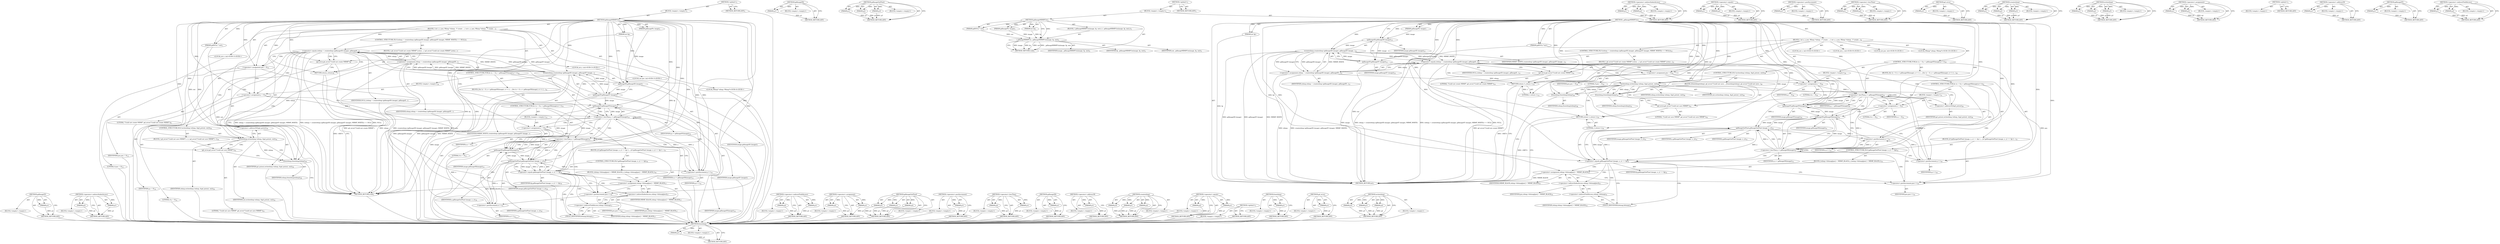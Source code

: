 digraph "&lt;operator&gt;.indirectFieldAccess" {
vulnerable_134 [label=<(METHOD,gdImageSY)>];
vulnerable_135 [label=<(PARAM,p1)>];
vulnerable_136 [label=<(BLOCK,&lt;empty&gt;,&lt;empty&gt;)>];
vulnerable_137 [label=<(METHOD_RETURN,ANY)>];
vulnerable_157 [label=<(METHOD,&lt;operator&gt;.indirectIndexAccess)>];
vulnerable_158 [label=<(PARAM,p1)>];
vulnerable_159 [label=<(PARAM,p2)>];
vulnerable_160 [label=<(BLOCK,&lt;empty&gt;,&lt;empty&gt;)>];
vulnerable_161 [label=<(METHOD_RETURN,ANY)>];
vulnerable_6 [label=<(METHOD,&lt;global&gt;)<SUB>1</SUB>>];
vulnerable_7 [label=<(BLOCK,&lt;empty&gt;,&lt;empty&gt;)<SUB>1</SUB>>];
vulnerable_8 [label=<(METHOD,gdImageWBMPCtx)<SUB>1</SUB>>];
vulnerable_9 [label=<(PARAM,gdImagePtr image)<SUB>1</SUB>>];
vulnerable_10 [label=<(PARAM,int fg)<SUB>1</SUB>>];
vulnerable_11 [label=<(PARAM,gdIOCtx * out)<SUB>1</SUB>>];
vulnerable_12 [label=<(BLOCK,{
 	int x, y, pos;
 	Wbmp *wbmp;
 
 	/* create ...,{
 	int x, y, pos;
 	Wbmp *wbmp;
 
 	/* create ...)<SUB>2</SUB>>];
vulnerable_13 [label="<(LOCAL,int x: int)<SUB>3</SUB>>"];
vulnerable_14 [label="<(LOCAL,int y: int)<SUB>3</SUB>>"];
vulnerable_15 [label="<(LOCAL,int pos: int)<SUB>3</SUB>>"];
vulnerable_16 [label="<(LOCAL,Wbmp* wbmp: Wbmp*)<SUB>4</SUB>>"];
vulnerable_17 [label=<(CONTROL_STRUCTURE,IF,if ((wbmp = createwbmp (gdImageSX (image), gdImageSY (image), WBMP_WHITE)) == NULL))<SUB>7</SUB>>];
vulnerable_18 [label=<(&lt;operator&gt;.equals,(wbmp = createwbmp (gdImageSX (image), gdImageS...)<SUB>7</SUB>>];
vulnerable_19 [label=<(&lt;operator&gt;.assignment,wbmp = createwbmp (gdImageSX (image), gdImageSY...)<SUB>7</SUB>>];
vulnerable_20 [label=<(IDENTIFIER,wbmp,wbmp = createwbmp (gdImageSX (image), gdImageSY...)<SUB>7</SUB>>];
vulnerable_21 [label=<(createwbmp,createwbmp (gdImageSX (image), gdImageSY (image...)<SUB>7</SUB>>];
vulnerable_22 [label=<(gdImageSX,gdImageSX (image))<SUB>7</SUB>>];
vulnerable_23 [label=<(IDENTIFIER,image,gdImageSX (image))<SUB>7</SUB>>];
vulnerable_24 [label=<(gdImageSY,gdImageSY (image))<SUB>7</SUB>>];
vulnerable_25 [label=<(IDENTIFIER,image,gdImageSY (image))<SUB>7</SUB>>];
vulnerable_26 [label=<(IDENTIFIER,WBMP_WHITE,createwbmp (gdImageSX (image), gdImageSY (image...)<SUB>7</SUB>>];
vulnerable_27 [label=<(IDENTIFIER,NULL,(wbmp = createwbmp (gdImageSX (image), gdImageS...)<SUB>7</SUB>>];
vulnerable_28 [label=<(BLOCK,{
 		gd_error(&quot;Could not create WBMP&quot;);
		retur...,{
 		gd_error(&quot;Could not create WBMP&quot;);
		retur...)<SUB>7</SUB>>];
vulnerable_29 [label=<(gd_error,gd_error(&quot;Could not create WBMP&quot;))<SUB>8</SUB>>];
vulnerable_30 [label=<(LITERAL,&quot;Could not create WBMP&quot;,gd_error(&quot;Could not create WBMP&quot;))<SUB>8</SUB>>];
vulnerable_31 [label=<(RETURN,return;,return;)<SUB>9</SUB>>];
vulnerable_32 [label=<(&lt;operator&gt;.assignment,pos = 0)<SUB>13</SUB>>];
vulnerable_33 [label=<(IDENTIFIER,pos,pos = 0)<SUB>13</SUB>>];
vulnerable_34 [label=<(LITERAL,0,pos = 0)<SUB>13</SUB>>];
vulnerable_35 [label=<(CONTROL_STRUCTURE,FOR,for (y = 0;y &lt; gdImageSY(image);y++))<SUB>14</SUB>>];
vulnerable_36 [label=<(BLOCK,&lt;empty&gt;,&lt;empty&gt;)<SUB>14</SUB>>];
vulnerable_37 [label=<(&lt;operator&gt;.assignment,y = 0)<SUB>14</SUB>>];
vulnerable_38 [label=<(IDENTIFIER,y,y = 0)<SUB>14</SUB>>];
vulnerable_39 [label=<(LITERAL,0,y = 0)<SUB>14</SUB>>];
vulnerable_40 [label=<(&lt;operator&gt;.lessThan,y &lt; gdImageSY(image))<SUB>14</SUB>>];
vulnerable_41 [label=<(IDENTIFIER,y,y &lt; gdImageSY(image))<SUB>14</SUB>>];
vulnerable_42 [label=<(gdImageSY,gdImageSY(image))<SUB>14</SUB>>];
vulnerable_43 [label=<(IDENTIFIER,image,gdImageSY(image))<SUB>14</SUB>>];
vulnerable_44 [label=<(&lt;operator&gt;.postIncrement,y++)<SUB>14</SUB>>];
vulnerable_45 [label=<(IDENTIFIER,y,y++)<SUB>14</SUB>>];
vulnerable_46 [label=<(BLOCK,{
		for (x = 0; x &lt; gdImageSX(image); x++) {
		...,{
		for (x = 0; x &lt; gdImageSX(image); x++) {
		...)<SUB>14</SUB>>];
vulnerable_47 [label=<(CONTROL_STRUCTURE,FOR,for (x = 0;x &lt; gdImageSX(image);x++))<SUB>15</SUB>>];
vulnerable_48 [label=<(BLOCK,&lt;empty&gt;,&lt;empty&gt;)<SUB>15</SUB>>];
vulnerable_49 [label=<(&lt;operator&gt;.assignment,x = 0)<SUB>15</SUB>>];
vulnerable_50 [label=<(IDENTIFIER,x,x = 0)<SUB>15</SUB>>];
vulnerable_51 [label=<(LITERAL,0,x = 0)<SUB>15</SUB>>];
vulnerable_52 [label=<(&lt;operator&gt;.lessThan,x &lt; gdImageSX(image))<SUB>15</SUB>>];
vulnerable_53 [label=<(IDENTIFIER,x,x &lt; gdImageSX(image))<SUB>15</SUB>>];
vulnerable_54 [label=<(gdImageSX,gdImageSX(image))<SUB>15</SUB>>];
vulnerable_55 [label=<(IDENTIFIER,image,gdImageSX(image))<SUB>15</SUB>>];
vulnerable_56 [label=<(&lt;operator&gt;.postIncrement,x++)<SUB>15</SUB>>];
vulnerable_57 [label=<(IDENTIFIER,x,x++)<SUB>15</SUB>>];
vulnerable_58 [label=<(BLOCK,{
			if (gdImageGetPixel (image, x, y) == fg) {...,{
			if (gdImageGetPixel (image, x, y) == fg) {...)<SUB>15</SUB>>];
vulnerable_59 [label=<(CONTROL_STRUCTURE,IF,if (gdImageGetPixel (image, x, y) == fg))<SUB>16</SUB>>];
vulnerable_60 [label=<(&lt;operator&gt;.equals,gdImageGetPixel (image, x, y) == fg)<SUB>16</SUB>>];
vulnerable_61 [label=<(gdImageGetPixel,gdImageGetPixel (image, x, y))<SUB>16</SUB>>];
vulnerable_62 [label=<(IDENTIFIER,image,gdImageGetPixel (image, x, y))<SUB>16</SUB>>];
vulnerable_63 [label=<(IDENTIFIER,x,gdImageGetPixel (image, x, y))<SUB>16</SUB>>];
vulnerable_64 [label=<(IDENTIFIER,y,gdImageGetPixel (image, x, y))<SUB>16</SUB>>];
vulnerable_65 [label=<(IDENTIFIER,fg,gdImageGetPixel (image, x, y) == fg)<SUB>16</SUB>>];
vulnerable_66 [label=<(BLOCK,{
				wbmp-&gt;bitmap[pos] = WBMP_BLACK;
			},{
				wbmp-&gt;bitmap[pos] = WBMP_BLACK;
			})<SUB>16</SUB>>];
vulnerable_67 [label=<(&lt;operator&gt;.assignment,wbmp-&gt;bitmap[pos] = WBMP_BLACK)<SUB>17</SUB>>];
vulnerable_68 [label=<(&lt;operator&gt;.indirectIndexAccess,wbmp-&gt;bitmap[pos])<SUB>17</SUB>>];
vulnerable_69 [label=<(&lt;operator&gt;.indirectFieldAccess,wbmp-&gt;bitmap)<SUB>17</SUB>>];
vulnerable_70 [label=<(IDENTIFIER,wbmp,wbmp-&gt;bitmap[pos] = WBMP_BLACK)<SUB>17</SUB>>];
vulnerable_71 [label=<(FIELD_IDENTIFIER,bitmap,bitmap)<SUB>17</SUB>>];
vulnerable_72 [label=<(IDENTIFIER,pos,wbmp-&gt;bitmap[pos] = WBMP_BLACK)<SUB>17</SUB>>];
vulnerable_73 [label=<(IDENTIFIER,WBMP_BLACK,wbmp-&gt;bitmap[pos] = WBMP_BLACK)<SUB>17</SUB>>];
vulnerable_74 [label=<(&lt;operator&gt;.postIncrement,pos++)<SUB>19</SUB>>];
vulnerable_75 [label=<(IDENTIFIER,pos,pos++)<SUB>19</SUB>>];
vulnerable_76 [label=<(CONTROL_STRUCTURE,IF,if (writewbmp (wbmp, &amp;gd_putout, out)))<SUB>24</SUB>>];
vulnerable_77 [label=<(writewbmp,writewbmp (wbmp, &amp;gd_putout, out))<SUB>24</SUB>>];
vulnerable_78 [label=<(IDENTIFIER,wbmp,writewbmp (wbmp, &amp;gd_putout, out))<SUB>24</SUB>>];
vulnerable_79 [label=<(&lt;operator&gt;.addressOf,&amp;gd_putout)<SUB>24</SUB>>];
vulnerable_80 [label=<(IDENTIFIER,gd_putout,writewbmp (wbmp, &amp;gd_putout, out))<SUB>24</SUB>>];
vulnerable_81 [label=<(IDENTIFIER,out,writewbmp (wbmp, &amp;gd_putout, out))<SUB>24</SUB>>];
vulnerable_82 [label=<(BLOCK,{
 		gd_error(&quot;Could not save WBMP&quot;);
 	},{
 		gd_error(&quot;Could not save WBMP&quot;);
 	})<SUB>24</SUB>>];
vulnerable_83 [label=<(gd_error,gd_error(&quot;Could not save WBMP&quot;))<SUB>25</SUB>>];
vulnerable_84 [label=<(LITERAL,&quot;Could not save WBMP&quot;,gd_error(&quot;Could not save WBMP&quot;))<SUB>25</SUB>>];
vulnerable_85 [label=<(freewbmp,freewbmp(wbmp))<SUB>28</SUB>>];
vulnerable_86 [label=<(IDENTIFIER,wbmp,freewbmp(wbmp))<SUB>28</SUB>>];
vulnerable_87 [label=<(METHOD_RETURN,void)<SUB>1</SUB>>];
vulnerable_89 [label=<(METHOD_RETURN,ANY)<SUB>1</SUB>>];
vulnerable_162 [label=<(METHOD,&lt;operator&gt;.indirectFieldAccess)>];
vulnerable_163 [label=<(PARAM,p1)>];
vulnerable_164 [label=<(PARAM,p2)>];
vulnerable_165 [label=<(BLOCK,&lt;empty&gt;,&lt;empty&gt;)>];
vulnerable_166 [label=<(METHOD_RETURN,ANY)>];
vulnerable_119 [label=<(METHOD,&lt;operator&gt;.assignment)>];
vulnerable_120 [label=<(PARAM,p1)>];
vulnerable_121 [label=<(PARAM,p2)>];
vulnerable_122 [label=<(BLOCK,&lt;empty&gt;,&lt;empty&gt;)>];
vulnerable_123 [label=<(METHOD_RETURN,ANY)>];
vulnerable_151 [label=<(METHOD,gdImageGetPixel)>];
vulnerable_152 [label=<(PARAM,p1)>];
vulnerable_153 [label=<(PARAM,p2)>];
vulnerable_154 [label=<(PARAM,p3)>];
vulnerable_155 [label=<(BLOCK,&lt;empty&gt;,&lt;empty&gt;)>];
vulnerable_156 [label=<(METHOD_RETURN,ANY)>];
vulnerable_147 [label=<(METHOD,&lt;operator&gt;.postIncrement)>];
vulnerable_148 [label=<(PARAM,p1)>];
vulnerable_149 [label=<(BLOCK,&lt;empty&gt;,&lt;empty&gt;)>];
vulnerable_150 [label=<(METHOD_RETURN,ANY)>];
vulnerable_142 [label=<(METHOD,&lt;operator&gt;.lessThan)>];
vulnerable_143 [label=<(PARAM,p1)>];
vulnerable_144 [label=<(PARAM,p2)>];
vulnerable_145 [label=<(BLOCK,&lt;empty&gt;,&lt;empty&gt;)>];
vulnerable_146 [label=<(METHOD_RETURN,ANY)>];
vulnerable_130 [label=<(METHOD,gdImageSX)>];
vulnerable_131 [label=<(PARAM,p1)>];
vulnerable_132 [label=<(BLOCK,&lt;empty&gt;,&lt;empty&gt;)>];
vulnerable_133 [label=<(METHOD_RETURN,ANY)>];
vulnerable_173 [label=<(METHOD,&lt;operator&gt;.addressOf)>];
vulnerable_174 [label=<(PARAM,p1)>];
vulnerable_175 [label=<(BLOCK,&lt;empty&gt;,&lt;empty&gt;)>];
vulnerable_176 [label=<(METHOD_RETURN,ANY)>];
vulnerable_124 [label=<(METHOD,createwbmp)>];
vulnerable_125 [label=<(PARAM,p1)>];
vulnerable_126 [label=<(PARAM,p2)>];
vulnerable_127 [label=<(PARAM,p3)>];
vulnerable_128 [label=<(BLOCK,&lt;empty&gt;,&lt;empty&gt;)>];
vulnerable_129 [label=<(METHOD_RETURN,ANY)>];
vulnerable_114 [label=<(METHOD,&lt;operator&gt;.equals)>];
vulnerable_115 [label=<(PARAM,p1)>];
vulnerable_116 [label=<(PARAM,p2)>];
vulnerable_117 [label=<(BLOCK,&lt;empty&gt;,&lt;empty&gt;)>];
vulnerable_118 [label=<(METHOD_RETURN,ANY)>];
vulnerable_108 [label=<(METHOD,&lt;global&gt;)<SUB>1</SUB>>];
vulnerable_109 [label=<(BLOCK,&lt;empty&gt;,&lt;empty&gt;)>];
vulnerable_110 [label=<(METHOD_RETURN,ANY)>];
vulnerable_177 [label=<(METHOD,freewbmp)>];
vulnerable_178 [label=<(PARAM,p1)>];
vulnerable_179 [label=<(BLOCK,&lt;empty&gt;,&lt;empty&gt;)>];
vulnerable_180 [label=<(METHOD_RETURN,ANY)>];
vulnerable_138 [label=<(METHOD,gd_error)>];
vulnerable_139 [label=<(PARAM,p1)>];
vulnerable_140 [label=<(BLOCK,&lt;empty&gt;,&lt;empty&gt;)>];
vulnerable_141 [label=<(METHOD_RETURN,ANY)>];
vulnerable_167 [label=<(METHOD,writewbmp)>];
vulnerable_168 [label=<(PARAM,p1)>];
vulnerable_169 [label=<(PARAM,p2)>];
vulnerable_170 [label=<(PARAM,p3)>];
vulnerable_171 [label=<(BLOCK,&lt;empty&gt;,&lt;empty&gt;)>];
vulnerable_172 [label=<(METHOD_RETURN,ANY)>];
fixed_193 [label=<(METHOD,freewbmp)>];
fixed_194 [label=<(PARAM,p1)>];
fixed_195 [label=<(BLOCK,&lt;empty&gt;,&lt;empty&gt;)>];
fixed_196 [label=<(METHOD_RETURN,ANY)>];
fixed_146 [label=<(METHOD,gdImageSX)>];
fixed_147 [label=<(PARAM,p1)>];
fixed_148 [label=<(BLOCK,&lt;empty&gt;,&lt;empty&gt;)>];
fixed_149 [label=<(METHOD_RETURN,ANY)>];
fixed_167 [label=<(METHOD,gdImageGetPixel)>];
fixed_168 [label=<(PARAM,p1)>];
fixed_169 [label=<(PARAM,p2)>];
fixed_170 [label=<(PARAM,p3)>];
fixed_171 [label=<(BLOCK,&lt;empty&gt;,&lt;empty&gt;)>];
fixed_172 [label=<(METHOD_RETURN,ANY)>];
fixed_6 [label=<(METHOD,&lt;global&gt;)<SUB>1</SUB>>];
fixed_7 [label=<(BLOCK,&lt;empty&gt;,&lt;empty&gt;)<SUB>1</SUB>>];
fixed_8 [label=<(METHOD,gdImageWBMPCtx)<SUB>1</SUB>>];
fixed_9 [label=<(PARAM,gdImagePtr image)<SUB>1</SUB>>];
fixed_10 [label=<(PARAM,int fg)<SUB>1</SUB>>];
fixed_11 [label=<(PARAM,gdIOCtx * out)<SUB>1</SUB>>];
fixed_12 [label=<(BLOCK,{
	_gdImageWBMPCtx(image, fg, out);
},{
	_gdImageWBMPCtx(image, fg, out);
})<SUB>2</SUB>>];
fixed_13 [label=<(_gdImageWBMPCtx,_gdImageWBMPCtx(image, fg, out))<SUB>3</SUB>>];
fixed_14 [label=<(IDENTIFIER,image,_gdImageWBMPCtx(image, fg, out))<SUB>3</SUB>>];
fixed_15 [label=<(IDENTIFIER,fg,_gdImageWBMPCtx(image, fg, out))<SUB>3</SUB>>];
fixed_16 [label=<(IDENTIFIER,out,_gdImageWBMPCtx(image, fg, out))<SUB>3</SUB>>];
fixed_17 [label=<(METHOD_RETURN,void)<SUB>1</SUB>>];
fixed_19 [label=<(METHOD,_gdImageWBMPCtx)<SUB>7</SUB>>];
fixed_20 [label=<(PARAM,gdImagePtr image)<SUB>7</SUB>>];
fixed_21 [label=<(PARAM,int fg)<SUB>7</SUB>>];
fixed_22 [label=<(PARAM,gdIOCtx *out)<SUB>7</SUB>>];
fixed_23 [label=<(BLOCK,{
 	int x, y, pos;
 	Wbmp *wbmp;
 
 	/* create ...,{
 	int x, y, pos;
 	Wbmp *wbmp;
 
 	/* create ...)<SUB>8</SUB>>];
fixed_24 [label="<(LOCAL,int x: int)<SUB>9</SUB>>"];
fixed_25 [label="<(LOCAL,int y: int)<SUB>9</SUB>>"];
fixed_26 [label="<(LOCAL,int pos: int)<SUB>9</SUB>>"];
fixed_27 [label="<(LOCAL,Wbmp* wbmp: Wbmp*)<SUB>10</SUB>>"];
fixed_28 [label=<(CONTROL_STRUCTURE,IF,if ((wbmp = createwbmp (gdImageSX (image), gdImageSY (image), WBMP_WHITE)) == NULL))<SUB>13</SUB>>];
fixed_29 [label=<(&lt;operator&gt;.equals,(wbmp = createwbmp (gdImageSX (image), gdImageS...)<SUB>13</SUB>>];
fixed_30 [label=<(&lt;operator&gt;.assignment,wbmp = createwbmp (gdImageSX (image), gdImageSY...)<SUB>13</SUB>>];
fixed_31 [label=<(IDENTIFIER,wbmp,wbmp = createwbmp (gdImageSX (image), gdImageSY...)<SUB>13</SUB>>];
fixed_32 [label=<(createwbmp,createwbmp (gdImageSX (image), gdImageSY (image...)<SUB>13</SUB>>];
fixed_33 [label=<(gdImageSX,gdImageSX (image))<SUB>13</SUB>>];
fixed_34 [label=<(IDENTIFIER,image,gdImageSX (image))<SUB>13</SUB>>];
fixed_35 [label=<(gdImageSY,gdImageSY (image))<SUB>13</SUB>>];
fixed_36 [label=<(IDENTIFIER,image,gdImageSY (image))<SUB>13</SUB>>];
fixed_37 [label=<(IDENTIFIER,WBMP_WHITE,createwbmp (gdImageSX (image), gdImageSY (image...)<SUB>13</SUB>>];
fixed_38 [label=<(IDENTIFIER,NULL,(wbmp = createwbmp (gdImageSX (image), gdImageS...)<SUB>13</SUB>>];
fixed_39 [label=<(BLOCK,{
 		gd_error(&quot;Could not create WBMP&quot;);
		retur...,{
 		gd_error(&quot;Could not create WBMP&quot;);
		retur...)<SUB>13</SUB>>];
fixed_40 [label=<(gd_error,gd_error(&quot;Could not create WBMP&quot;))<SUB>14</SUB>>];
fixed_41 [label=<(LITERAL,&quot;Could not create WBMP&quot;,gd_error(&quot;Could not create WBMP&quot;))<SUB>14</SUB>>];
fixed_42 [label=<(RETURN,return 1;,return 1;)<SUB>15</SUB>>];
fixed_43 [label=<(LITERAL,1,return 1;)<SUB>15</SUB>>];
fixed_44 [label=<(&lt;operator&gt;.assignment,pos = 0)<SUB>19</SUB>>];
fixed_45 [label=<(IDENTIFIER,pos,pos = 0)<SUB>19</SUB>>];
fixed_46 [label=<(LITERAL,0,pos = 0)<SUB>19</SUB>>];
fixed_47 [label=<(CONTROL_STRUCTURE,FOR,for (y = 0;y &lt; gdImageSY(image);y++))<SUB>20</SUB>>];
fixed_48 [label=<(BLOCK,&lt;empty&gt;,&lt;empty&gt;)<SUB>20</SUB>>];
fixed_49 [label=<(&lt;operator&gt;.assignment,y = 0)<SUB>20</SUB>>];
fixed_50 [label=<(IDENTIFIER,y,y = 0)<SUB>20</SUB>>];
fixed_51 [label=<(LITERAL,0,y = 0)<SUB>20</SUB>>];
fixed_52 [label=<(&lt;operator&gt;.lessThan,y &lt; gdImageSY(image))<SUB>20</SUB>>];
fixed_53 [label=<(IDENTIFIER,y,y &lt; gdImageSY(image))<SUB>20</SUB>>];
fixed_54 [label=<(gdImageSY,gdImageSY(image))<SUB>20</SUB>>];
fixed_55 [label=<(IDENTIFIER,image,gdImageSY(image))<SUB>20</SUB>>];
fixed_56 [label=<(&lt;operator&gt;.postIncrement,y++)<SUB>20</SUB>>];
fixed_57 [label=<(IDENTIFIER,y,y++)<SUB>20</SUB>>];
fixed_58 [label=<(BLOCK,{
		for (x = 0; x &lt; gdImageSX(image); x++) {
		...,{
		for (x = 0; x &lt; gdImageSX(image); x++) {
		...)<SUB>20</SUB>>];
fixed_59 [label=<(CONTROL_STRUCTURE,FOR,for (x = 0;x &lt; gdImageSX(image);x++))<SUB>21</SUB>>];
fixed_60 [label=<(BLOCK,&lt;empty&gt;,&lt;empty&gt;)<SUB>21</SUB>>];
fixed_61 [label=<(&lt;operator&gt;.assignment,x = 0)<SUB>21</SUB>>];
fixed_62 [label=<(IDENTIFIER,x,x = 0)<SUB>21</SUB>>];
fixed_63 [label=<(LITERAL,0,x = 0)<SUB>21</SUB>>];
fixed_64 [label=<(&lt;operator&gt;.lessThan,x &lt; gdImageSX(image))<SUB>21</SUB>>];
fixed_65 [label=<(IDENTIFIER,x,x &lt; gdImageSX(image))<SUB>21</SUB>>];
fixed_66 [label=<(gdImageSX,gdImageSX(image))<SUB>21</SUB>>];
fixed_67 [label=<(IDENTIFIER,image,gdImageSX(image))<SUB>21</SUB>>];
fixed_68 [label=<(&lt;operator&gt;.postIncrement,x++)<SUB>21</SUB>>];
fixed_69 [label=<(IDENTIFIER,x,x++)<SUB>21</SUB>>];
fixed_70 [label=<(BLOCK,{
			if (gdImageGetPixel (image, x, y) == fg) {...,{
			if (gdImageGetPixel (image, x, y) == fg) {...)<SUB>21</SUB>>];
fixed_71 [label=<(CONTROL_STRUCTURE,IF,if (gdImageGetPixel (image, x, y) == fg))<SUB>22</SUB>>];
fixed_72 [label=<(&lt;operator&gt;.equals,gdImageGetPixel (image, x, y) == fg)<SUB>22</SUB>>];
fixed_73 [label=<(gdImageGetPixel,gdImageGetPixel (image, x, y))<SUB>22</SUB>>];
fixed_74 [label=<(IDENTIFIER,image,gdImageGetPixel (image, x, y))<SUB>22</SUB>>];
fixed_75 [label=<(IDENTIFIER,x,gdImageGetPixel (image, x, y))<SUB>22</SUB>>];
fixed_76 [label=<(IDENTIFIER,y,gdImageGetPixel (image, x, y))<SUB>22</SUB>>];
fixed_77 [label=<(IDENTIFIER,fg,gdImageGetPixel (image, x, y) == fg)<SUB>22</SUB>>];
fixed_78 [label=<(BLOCK,{
				wbmp-&gt;bitmap[pos] = WBMP_BLACK;
			},{
				wbmp-&gt;bitmap[pos] = WBMP_BLACK;
			})<SUB>22</SUB>>];
fixed_79 [label=<(&lt;operator&gt;.assignment,wbmp-&gt;bitmap[pos] = WBMP_BLACK)<SUB>23</SUB>>];
fixed_80 [label=<(&lt;operator&gt;.indirectIndexAccess,wbmp-&gt;bitmap[pos])<SUB>23</SUB>>];
fixed_81 [label=<(&lt;operator&gt;.indirectFieldAccess,wbmp-&gt;bitmap)<SUB>23</SUB>>];
fixed_82 [label=<(IDENTIFIER,wbmp,wbmp-&gt;bitmap[pos] = WBMP_BLACK)<SUB>23</SUB>>];
fixed_83 [label=<(FIELD_IDENTIFIER,bitmap,bitmap)<SUB>23</SUB>>];
fixed_84 [label=<(IDENTIFIER,pos,wbmp-&gt;bitmap[pos] = WBMP_BLACK)<SUB>23</SUB>>];
fixed_85 [label=<(IDENTIFIER,WBMP_BLACK,wbmp-&gt;bitmap[pos] = WBMP_BLACK)<SUB>23</SUB>>];
fixed_86 [label=<(&lt;operator&gt;.postIncrement,pos++)<SUB>25</SUB>>];
fixed_87 [label=<(IDENTIFIER,pos,pos++)<SUB>25</SUB>>];
fixed_88 [label=<(CONTROL_STRUCTURE,IF,if (writewbmp (wbmp, &amp;gd_putout, out)))<SUB>30</SUB>>];
fixed_89 [label=<(writewbmp,writewbmp (wbmp, &amp;gd_putout, out))<SUB>30</SUB>>];
fixed_90 [label=<(IDENTIFIER,wbmp,writewbmp (wbmp, &amp;gd_putout, out))<SUB>30</SUB>>];
fixed_91 [label=<(&lt;operator&gt;.addressOf,&amp;gd_putout)<SUB>30</SUB>>];
fixed_92 [label=<(IDENTIFIER,gd_putout,writewbmp (wbmp, &amp;gd_putout, out))<SUB>30</SUB>>];
fixed_93 [label=<(IDENTIFIER,out,writewbmp (wbmp, &amp;gd_putout, out))<SUB>30</SUB>>];
fixed_94 [label=<(BLOCK,{
		freewbmp(wbmp);
 		gd_error(&quot;Could not save...,{
		freewbmp(wbmp);
 		gd_error(&quot;Could not save...)<SUB>30</SUB>>];
fixed_95 [label=<(freewbmp,freewbmp(wbmp))<SUB>31</SUB>>];
fixed_96 [label=<(IDENTIFIER,wbmp,freewbmp(wbmp))<SUB>31</SUB>>];
fixed_97 [label=<(gd_error,gd_error(&quot;Could not save WBMP&quot;))<SUB>32</SUB>>];
fixed_98 [label=<(LITERAL,&quot;Could not save WBMP&quot;,gd_error(&quot;Could not save WBMP&quot;))<SUB>32</SUB>>];
fixed_99 [label=<(RETURN,return 1;,return 1;)<SUB>33</SUB>>];
fixed_100 [label=<(LITERAL,1,return 1;)<SUB>33</SUB>>];
fixed_101 [label=<(freewbmp,freewbmp(wbmp))<SUB>36</SUB>>];
fixed_102 [label=<(IDENTIFIER,wbmp,freewbmp(wbmp))<SUB>36</SUB>>];
fixed_103 [label=<(METHOD_RETURN,int)<SUB>7</SUB>>];
fixed_105 [label=<(METHOD_RETURN,ANY)<SUB>1</SUB>>];
fixed_173 [label=<(METHOD,&lt;operator&gt;.indirectIndexAccess)>];
fixed_174 [label=<(PARAM,p1)>];
fixed_175 [label=<(PARAM,p2)>];
fixed_176 [label=<(BLOCK,&lt;empty&gt;,&lt;empty&gt;)>];
fixed_177 [label=<(METHOD_RETURN,ANY)>];
fixed_130 [label=<(METHOD,&lt;operator&gt;.equals)>];
fixed_131 [label=<(PARAM,p1)>];
fixed_132 [label=<(PARAM,p2)>];
fixed_133 [label=<(BLOCK,&lt;empty&gt;,&lt;empty&gt;)>];
fixed_134 [label=<(METHOD_RETURN,ANY)>];
fixed_163 [label=<(METHOD,&lt;operator&gt;.postIncrement)>];
fixed_164 [label=<(PARAM,p1)>];
fixed_165 [label=<(BLOCK,&lt;empty&gt;,&lt;empty&gt;)>];
fixed_166 [label=<(METHOD_RETURN,ANY)>];
fixed_158 [label=<(METHOD,&lt;operator&gt;.lessThan)>];
fixed_159 [label=<(PARAM,p1)>];
fixed_160 [label=<(PARAM,p2)>];
fixed_161 [label=<(BLOCK,&lt;empty&gt;,&lt;empty&gt;)>];
fixed_162 [label=<(METHOD_RETURN,ANY)>];
fixed_154 [label=<(METHOD,gd_error)>];
fixed_155 [label=<(PARAM,p1)>];
fixed_156 [label=<(BLOCK,&lt;empty&gt;,&lt;empty&gt;)>];
fixed_157 [label=<(METHOD_RETURN,ANY)>];
fixed_140 [label=<(METHOD,createwbmp)>];
fixed_141 [label=<(PARAM,p1)>];
fixed_142 [label=<(PARAM,p2)>];
fixed_143 [label=<(PARAM,p3)>];
fixed_144 [label=<(BLOCK,&lt;empty&gt;,&lt;empty&gt;)>];
fixed_145 [label=<(METHOD_RETURN,ANY)>];
fixed_183 [label=<(METHOD,writewbmp)>];
fixed_184 [label=<(PARAM,p1)>];
fixed_185 [label=<(PARAM,p2)>];
fixed_186 [label=<(PARAM,p3)>];
fixed_187 [label=<(BLOCK,&lt;empty&gt;,&lt;empty&gt;)>];
fixed_188 [label=<(METHOD_RETURN,ANY)>];
fixed_135 [label=<(METHOD,&lt;operator&gt;.assignment)>];
fixed_136 [label=<(PARAM,p1)>];
fixed_137 [label=<(PARAM,p2)>];
fixed_138 [label=<(BLOCK,&lt;empty&gt;,&lt;empty&gt;)>];
fixed_139 [label=<(METHOD_RETURN,ANY)>];
fixed_124 [label=<(METHOD,&lt;global&gt;)<SUB>1</SUB>>];
fixed_125 [label=<(BLOCK,&lt;empty&gt;,&lt;empty&gt;)>];
fixed_126 [label=<(METHOD_RETURN,ANY)>];
fixed_189 [label=<(METHOD,&lt;operator&gt;.addressOf)>];
fixed_190 [label=<(PARAM,p1)>];
fixed_191 [label=<(BLOCK,&lt;empty&gt;,&lt;empty&gt;)>];
fixed_192 [label=<(METHOD_RETURN,ANY)>];
fixed_150 [label=<(METHOD,gdImageSY)>];
fixed_151 [label=<(PARAM,p1)>];
fixed_152 [label=<(BLOCK,&lt;empty&gt;,&lt;empty&gt;)>];
fixed_153 [label=<(METHOD_RETURN,ANY)>];
fixed_178 [label=<(METHOD,&lt;operator&gt;.indirectFieldAccess)>];
fixed_179 [label=<(PARAM,p1)>];
fixed_180 [label=<(PARAM,p2)>];
fixed_181 [label=<(BLOCK,&lt;empty&gt;,&lt;empty&gt;)>];
fixed_182 [label=<(METHOD_RETURN,ANY)>];
vulnerable_134 -> vulnerable_135  [key=0, label="AST: "];
vulnerable_134 -> vulnerable_135  [key=1, label="DDG: "];
vulnerable_134 -> vulnerable_136  [key=0, label="AST: "];
vulnerable_134 -> vulnerable_137  [key=0, label="AST: "];
vulnerable_134 -> vulnerable_137  [key=1, label="CFG: "];
vulnerable_135 -> vulnerable_137  [key=0, label="DDG: p1"];
vulnerable_136 -> fixed_193  [key=0];
vulnerable_137 -> fixed_193  [key=0];
vulnerable_157 -> vulnerable_158  [key=0, label="AST: "];
vulnerable_157 -> vulnerable_158  [key=1, label="DDG: "];
vulnerable_157 -> vulnerable_160  [key=0, label="AST: "];
vulnerable_157 -> vulnerable_159  [key=0, label="AST: "];
vulnerable_157 -> vulnerable_159  [key=1, label="DDG: "];
vulnerable_157 -> vulnerable_161  [key=0, label="AST: "];
vulnerable_157 -> vulnerable_161  [key=1, label="CFG: "];
vulnerable_158 -> vulnerable_161  [key=0, label="DDG: p1"];
vulnerable_159 -> vulnerable_161  [key=0, label="DDG: p2"];
vulnerable_160 -> fixed_193  [key=0];
vulnerable_161 -> fixed_193  [key=0];
vulnerable_6 -> vulnerable_7  [key=0, label="AST: "];
vulnerable_6 -> vulnerable_89  [key=0, label="AST: "];
vulnerable_6 -> vulnerable_89  [key=1, label="CFG: "];
vulnerable_7 -> vulnerable_8  [key=0, label="AST: "];
vulnerable_8 -> vulnerable_9  [key=0, label="AST: "];
vulnerable_8 -> vulnerable_9  [key=1, label="DDG: "];
vulnerable_8 -> vulnerable_10  [key=0, label="AST: "];
vulnerable_8 -> vulnerable_10  [key=1, label="DDG: "];
vulnerable_8 -> vulnerable_11  [key=0, label="AST: "];
vulnerable_8 -> vulnerable_11  [key=1, label="DDG: "];
vulnerable_8 -> vulnerable_12  [key=0, label="AST: "];
vulnerable_8 -> vulnerable_87  [key=0, label="AST: "];
vulnerable_8 -> vulnerable_22  [key=0, label="CFG: "];
vulnerable_8 -> vulnerable_22  [key=1, label="DDG: "];
vulnerable_8 -> vulnerable_32  [key=0, label="DDG: "];
vulnerable_8 -> vulnerable_85  [key=0, label="DDG: "];
vulnerable_8 -> vulnerable_18  [key=0, label="DDG: "];
vulnerable_8 -> vulnerable_31  [key=0, label="DDG: "];
vulnerable_8 -> vulnerable_37  [key=0, label="DDG: "];
vulnerable_8 -> vulnerable_40  [key=0, label="DDG: "];
vulnerable_8 -> vulnerable_44  [key=0, label="DDG: "];
vulnerable_8 -> vulnerable_77  [key=0, label="DDG: "];
vulnerable_8 -> vulnerable_29  [key=0, label="DDG: "];
vulnerable_8 -> vulnerable_42  [key=0, label="DDG: "];
vulnerable_8 -> vulnerable_83  [key=0, label="DDG: "];
vulnerable_8 -> vulnerable_21  [key=0, label="DDG: "];
vulnerable_8 -> vulnerable_49  [key=0, label="DDG: "];
vulnerable_8 -> vulnerable_52  [key=0, label="DDG: "];
vulnerable_8 -> vulnerable_56  [key=0, label="DDG: "];
vulnerable_8 -> vulnerable_24  [key=0, label="DDG: "];
vulnerable_8 -> vulnerable_54  [key=0, label="DDG: "];
vulnerable_8 -> vulnerable_74  [key=0, label="DDG: "];
vulnerable_8 -> vulnerable_60  [key=0, label="DDG: "];
vulnerable_8 -> vulnerable_67  [key=0, label="DDG: "];
vulnerable_8 -> vulnerable_61  [key=0, label="DDG: "];
vulnerable_9 -> vulnerable_22  [key=0, label="DDG: image"];
vulnerable_10 -> vulnerable_87  [key=0, label="DDG: fg"];
vulnerable_10 -> vulnerable_60  [key=0, label="DDG: fg"];
vulnerable_11 -> vulnerable_87  [key=0, label="DDG: out"];
vulnerable_11 -> vulnerable_77  [key=0, label="DDG: out"];
vulnerable_12 -> vulnerable_13  [key=0, label="AST: "];
vulnerable_12 -> vulnerable_14  [key=0, label="AST: "];
vulnerable_12 -> vulnerable_15  [key=0, label="AST: "];
vulnerable_12 -> vulnerable_16  [key=0, label="AST: "];
vulnerable_12 -> vulnerable_17  [key=0, label="AST: "];
vulnerable_12 -> vulnerable_32  [key=0, label="AST: "];
vulnerable_12 -> vulnerable_35  [key=0, label="AST: "];
vulnerable_12 -> vulnerable_76  [key=0, label="AST: "];
vulnerable_12 -> vulnerable_85  [key=0, label="AST: "];
vulnerable_13 -> fixed_193  [key=0];
vulnerable_14 -> fixed_193  [key=0];
vulnerable_15 -> fixed_193  [key=0];
vulnerable_16 -> fixed_193  [key=0];
vulnerable_17 -> vulnerable_18  [key=0, label="AST: "];
vulnerable_17 -> vulnerable_28  [key=0, label="AST: "];
vulnerable_18 -> vulnerable_19  [key=0, label="AST: "];
vulnerable_18 -> vulnerable_27  [key=0, label="AST: "];
vulnerable_18 -> vulnerable_29  [key=0, label="CFG: "];
vulnerable_18 -> vulnerable_29  [key=1, label="CDG: "];
vulnerable_18 -> vulnerable_32  [key=0, label="CFG: "];
vulnerable_18 -> vulnerable_32  [key=1, label="CDG: "];
vulnerable_18 -> vulnerable_87  [key=0, label="DDG: wbmp = createwbmp (gdImageSX (image), gdImageSY (image), WBMP_WHITE)"];
vulnerable_18 -> vulnerable_87  [key=1, label="DDG: (wbmp = createwbmp (gdImageSX (image), gdImageSY (image), WBMP_WHITE)) == NULL"];
vulnerable_18 -> vulnerable_87  [key=2, label="DDG: NULL"];
vulnerable_18 -> vulnerable_77  [key=0, label="CDG: "];
vulnerable_18 -> vulnerable_42  [key=0, label="CDG: "];
vulnerable_18 -> vulnerable_37  [key=0, label="CDG: "];
vulnerable_18 -> vulnerable_85  [key=0, label="CDG: "];
vulnerable_18 -> vulnerable_40  [key=0, label="CDG: "];
vulnerable_18 -> vulnerable_79  [key=0, label="CDG: "];
vulnerable_18 -> vulnerable_31  [key=0, label="CDG: "];
vulnerable_19 -> vulnerable_20  [key=0, label="AST: "];
vulnerable_19 -> vulnerable_21  [key=0, label="AST: "];
vulnerable_19 -> vulnerable_18  [key=0, label="CFG: "];
vulnerable_19 -> vulnerable_18  [key=1, label="DDG: wbmp"];
vulnerable_19 -> vulnerable_87  [key=0, label="DDG: wbmp"];
vulnerable_19 -> vulnerable_87  [key=1, label="DDG: createwbmp (gdImageSX (image), gdImageSY (image), WBMP_WHITE)"];
vulnerable_19 -> vulnerable_77  [key=0, label="DDG: wbmp"];
vulnerable_20 -> fixed_193  [key=0];
vulnerable_21 -> vulnerable_22  [key=0, label="AST: "];
vulnerable_21 -> vulnerable_24  [key=0, label="AST: "];
vulnerable_21 -> vulnerable_26  [key=0, label="AST: "];
vulnerable_21 -> vulnerable_19  [key=0, label="CFG: "];
vulnerable_21 -> vulnerable_19  [key=1, label="DDG: gdImageSX (image)"];
vulnerable_21 -> vulnerable_19  [key=2, label="DDG: gdImageSY (image)"];
vulnerable_21 -> vulnerable_19  [key=3, label="DDG: WBMP_WHITE"];
vulnerable_21 -> vulnerable_87  [key=0, label="DDG: gdImageSX (image)"];
vulnerable_21 -> vulnerable_87  [key=1, label="DDG: gdImageSY (image)"];
vulnerable_21 -> vulnerable_87  [key=2, label="DDG: WBMP_WHITE"];
vulnerable_21 -> vulnerable_18  [key=0, label="DDG: gdImageSX (image)"];
vulnerable_21 -> vulnerable_18  [key=1, label="DDG: gdImageSY (image)"];
vulnerable_21 -> vulnerable_18  [key=2, label="DDG: WBMP_WHITE"];
vulnerable_22 -> vulnerable_23  [key=0, label="AST: "];
vulnerable_22 -> vulnerable_24  [key=0, label="CFG: "];
vulnerable_22 -> vulnerable_24  [key=1, label="DDG: image"];
vulnerable_22 -> vulnerable_21  [key=0, label="DDG: image"];
vulnerable_23 -> fixed_193  [key=0];
vulnerable_24 -> vulnerable_25  [key=0, label="AST: "];
vulnerable_24 -> vulnerable_21  [key=0, label="CFG: "];
vulnerable_24 -> vulnerable_21  [key=1, label="DDG: image"];
vulnerable_24 -> vulnerable_87  [key=0, label="DDG: image"];
vulnerable_24 -> vulnerable_42  [key=0, label="DDG: image"];
vulnerable_25 -> fixed_193  [key=0];
vulnerable_26 -> fixed_193  [key=0];
vulnerable_27 -> fixed_193  [key=0];
vulnerable_28 -> vulnerable_29  [key=0, label="AST: "];
vulnerable_28 -> vulnerable_31  [key=0, label="AST: "];
vulnerable_29 -> vulnerable_30  [key=0, label="AST: "];
vulnerable_29 -> vulnerable_31  [key=0, label="CFG: "];
vulnerable_29 -> vulnerable_87  [key=0, label="DDG: gd_error(&quot;Could not create WBMP&quot;)"];
vulnerable_30 -> fixed_193  [key=0];
vulnerable_31 -> vulnerable_87  [key=0, label="CFG: "];
vulnerable_31 -> vulnerable_87  [key=1, label="DDG: &lt;RET&gt;"];
vulnerable_32 -> vulnerable_33  [key=0, label="AST: "];
vulnerable_32 -> vulnerable_34  [key=0, label="AST: "];
vulnerable_32 -> vulnerable_37  [key=0, label="CFG: "];
vulnerable_32 -> vulnerable_74  [key=0, label="DDG: pos"];
vulnerable_33 -> fixed_193  [key=0];
vulnerable_34 -> fixed_193  [key=0];
vulnerable_35 -> vulnerable_36  [key=0, label="AST: "];
vulnerable_35 -> vulnerable_40  [key=0, label="AST: "];
vulnerable_35 -> vulnerable_44  [key=0, label="AST: "];
vulnerable_35 -> vulnerable_46  [key=0, label="AST: "];
vulnerable_36 -> vulnerable_37  [key=0, label="AST: "];
vulnerable_37 -> vulnerable_38  [key=0, label="AST: "];
vulnerable_37 -> vulnerable_39  [key=0, label="AST: "];
vulnerable_37 -> vulnerable_42  [key=0, label="CFG: "];
vulnerable_37 -> vulnerable_40  [key=0, label="DDG: y"];
vulnerable_38 -> fixed_193  [key=0];
vulnerable_39 -> fixed_193  [key=0];
vulnerable_40 -> vulnerable_41  [key=0, label="AST: "];
vulnerable_40 -> vulnerable_42  [key=0, label="AST: "];
vulnerable_40 -> vulnerable_42  [key=1, label="CDG: "];
vulnerable_40 -> vulnerable_49  [key=0, label="CFG: "];
vulnerable_40 -> vulnerable_49  [key=1, label="CDG: "];
vulnerable_40 -> vulnerable_79  [key=0, label="CFG: "];
vulnerable_40 -> vulnerable_44  [key=0, label="DDG: y"];
vulnerable_40 -> vulnerable_44  [key=1, label="CDG: "];
vulnerable_40 -> vulnerable_61  [key=0, label="DDG: y"];
vulnerable_40 -> vulnerable_52  [key=0, label="CDG: "];
vulnerable_40 -> vulnerable_40  [key=0, label="CDG: "];
vulnerable_40 -> vulnerable_54  [key=0, label="CDG: "];
vulnerable_41 -> fixed_193  [key=0];
vulnerable_42 -> vulnerable_43  [key=0, label="AST: "];
vulnerable_42 -> vulnerable_40  [key=0, label="CFG: "];
vulnerable_42 -> vulnerable_40  [key=1, label="DDG: image"];
vulnerable_42 -> vulnerable_54  [key=0, label="DDG: image"];
vulnerable_43 -> fixed_193  [key=0];
vulnerable_44 -> vulnerable_45  [key=0, label="AST: "];
vulnerable_44 -> vulnerable_42  [key=0, label="CFG: "];
vulnerable_44 -> vulnerable_40  [key=0, label="DDG: y"];
vulnerable_45 -> fixed_193  [key=0];
vulnerable_46 -> vulnerable_47  [key=0, label="AST: "];
vulnerable_47 -> vulnerable_48  [key=0, label="AST: "];
vulnerable_47 -> vulnerable_52  [key=0, label="AST: "];
vulnerable_47 -> vulnerable_56  [key=0, label="AST: "];
vulnerable_47 -> vulnerable_58  [key=0, label="AST: "];
vulnerable_48 -> vulnerable_49  [key=0, label="AST: "];
vulnerable_49 -> vulnerable_50  [key=0, label="AST: "];
vulnerable_49 -> vulnerable_51  [key=0, label="AST: "];
vulnerable_49 -> vulnerable_54  [key=0, label="CFG: "];
vulnerable_49 -> vulnerable_52  [key=0, label="DDG: x"];
vulnerable_50 -> fixed_193  [key=0];
vulnerable_51 -> fixed_193  [key=0];
vulnerable_52 -> vulnerable_53  [key=0, label="AST: "];
vulnerable_52 -> vulnerable_54  [key=0, label="AST: "];
vulnerable_52 -> vulnerable_54  [key=1, label="CDG: "];
vulnerable_52 -> vulnerable_61  [key=0, label="CFG: "];
vulnerable_52 -> vulnerable_61  [key=1, label="DDG: x"];
vulnerable_52 -> vulnerable_61  [key=2, label="CDG: "];
vulnerable_52 -> vulnerable_44  [key=0, label="CFG: "];
vulnerable_52 -> vulnerable_60  [key=0, label="CDG: "];
vulnerable_52 -> vulnerable_52  [key=0, label="CDG: "];
vulnerable_52 -> vulnerable_56  [key=0, label="CDG: "];
vulnerable_52 -> vulnerable_74  [key=0, label="CDG: "];
vulnerable_53 -> fixed_193  [key=0];
vulnerable_54 -> vulnerable_55  [key=0, label="AST: "];
vulnerable_54 -> vulnerable_52  [key=0, label="CFG: "];
vulnerable_54 -> vulnerable_52  [key=1, label="DDG: image"];
vulnerable_54 -> vulnerable_42  [key=0, label="DDG: image"];
vulnerable_54 -> vulnerable_61  [key=0, label="DDG: image"];
vulnerable_55 -> fixed_193  [key=0];
vulnerable_56 -> vulnerable_57  [key=0, label="AST: "];
vulnerable_56 -> vulnerable_54  [key=0, label="CFG: "];
vulnerable_56 -> vulnerable_52  [key=0, label="DDG: x"];
vulnerable_57 -> fixed_193  [key=0];
vulnerable_58 -> vulnerable_59  [key=0, label="AST: "];
vulnerable_58 -> vulnerable_74  [key=0, label="AST: "];
vulnerable_59 -> vulnerable_60  [key=0, label="AST: "];
vulnerable_59 -> vulnerable_66  [key=0, label="AST: "];
vulnerable_60 -> vulnerable_61  [key=0, label="AST: "];
vulnerable_60 -> vulnerable_65  [key=0, label="AST: "];
vulnerable_60 -> vulnerable_71  [key=0, label="CFG: "];
vulnerable_60 -> vulnerable_71  [key=1, label="CDG: "];
vulnerable_60 -> vulnerable_74  [key=0, label="CFG: "];
vulnerable_60 -> vulnerable_68  [key=0, label="CDG: "];
vulnerable_60 -> vulnerable_69  [key=0, label="CDG: "];
vulnerable_60 -> vulnerable_67  [key=0, label="CDG: "];
vulnerable_61 -> vulnerable_62  [key=0, label="AST: "];
vulnerable_61 -> vulnerable_63  [key=0, label="AST: "];
vulnerable_61 -> vulnerable_64  [key=0, label="AST: "];
vulnerable_61 -> vulnerable_60  [key=0, label="CFG: "];
vulnerable_61 -> vulnerable_60  [key=1, label="DDG: image"];
vulnerable_61 -> vulnerable_60  [key=2, label="DDG: x"];
vulnerable_61 -> vulnerable_60  [key=3, label="DDG: y"];
vulnerable_61 -> vulnerable_44  [key=0, label="DDG: y"];
vulnerable_61 -> vulnerable_56  [key=0, label="DDG: x"];
vulnerable_61 -> vulnerable_54  [key=0, label="DDG: image"];
vulnerable_62 -> fixed_193  [key=0];
vulnerable_63 -> fixed_193  [key=0];
vulnerable_64 -> fixed_193  [key=0];
vulnerable_65 -> fixed_193  [key=0];
vulnerable_66 -> vulnerable_67  [key=0, label="AST: "];
vulnerable_67 -> vulnerable_68  [key=0, label="AST: "];
vulnerable_67 -> vulnerable_73  [key=0, label="AST: "];
vulnerable_67 -> vulnerable_74  [key=0, label="CFG: "];
vulnerable_67 -> vulnerable_87  [key=0, label="DDG: WBMP_BLACK"];
vulnerable_68 -> vulnerable_69  [key=0, label="AST: "];
vulnerable_68 -> vulnerable_72  [key=0, label="AST: "];
vulnerable_68 -> vulnerable_67  [key=0, label="CFG: "];
vulnerable_69 -> vulnerable_70  [key=0, label="AST: "];
vulnerable_69 -> vulnerable_71  [key=0, label="AST: "];
vulnerable_69 -> vulnerable_68  [key=0, label="CFG: "];
vulnerable_70 -> fixed_193  [key=0];
vulnerable_71 -> vulnerable_69  [key=0, label="CFG: "];
vulnerable_72 -> fixed_193  [key=0];
vulnerable_73 -> fixed_193  [key=0];
vulnerable_74 -> vulnerable_75  [key=0, label="AST: "];
vulnerable_74 -> vulnerable_56  [key=0, label="CFG: "];
vulnerable_75 -> fixed_193  [key=0];
vulnerable_76 -> vulnerable_77  [key=0, label="AST: "];
vulnerable_76 -> vulnerable_82  [key=0, label="AST: "];
vulnerable_77 -> vulnerable_78  [key=0, label="AST: "];
vulnerable_77 -> vulnerable_79  [key=0, label="AST: "];
vulnerable_77 -> vulnerable_81  [key=0, label="AST: "];
vulnerable_77 -> vulnerable_83  [key=0, label="CFG: "];
vulnerable_77 -> vulnerable_83  [key=1, label="CDG: "];
vulnerable_77 -> vulnerable_85  [key=0, label="CFG: "];
vulnerable_77 -> vulnerable_85  [key=1, label="DDG: wbmp"];
vulnerable_78 -> fixed_193  [key=0];
vulnerable_79 -> vulnerable_80  [key=0, label="AST: "];
vulnerable_79 -> vulnerable_77  [key=0, label="CFG: "];
vulnerable_80 -> fixed_193  [key=0];
vulnerable_81 -> fixed_193  [key=0];
vulnerable_82 -> vulnerable_83  [key=0, label="AST: "];
vulnerable_83 -> vulnerable_84  [key=0, label="AST: "];
vulnerable_83 -> vulnerable_85  [key=0, label="CFG: "];
vulnerable_84 -> fixed_193  [key=0];
vulnerable_85 -> vulnerable_86  [key=0, label="AST: "];
vulnerable_85 -> vulnerable_87  [key=0, label="CFG: "];
vulnerable_86 -> fixed_193  [key=0];
vulnerable_87 -> fixed_193  [key=0];
vulnerable_89 -> fixed_193  [key=0];
vulnerable_162 -> vulnerable_163  [key=0, label="AST: "];
vulnerable_162 -> vulnerable_163  [key=1, label="DDG: "];
vulnerable_162 -> vulnerable_165  [key=0, label="AST: "];
vulnerable_162 -> vulnerable_164  [key=0, label="AST: "];
vulnerable_162 -> vulnerable_164  [key=1, label="DDG: "];
vulnerable_162 -> vulnerable_166  [key=0, label="AST: "];
vulnerable_162 -> vulnerable_166  [key=1, label="CFG: "];
vulnerable_163 -> vulnerable_166  [key=0, label="DDG: p1"];
vulnerable_164 -> vulnerable_166  [key=0, label="DDG: p2"];
vulnerable_165 -> fixed_193  [key=0];
vulnerable_166 -> fixed_193  [key=0];
vulnerable_119 -> vulnerable_120  [key=0, label="AST: "];
vulnerable_119 -> vulnerable_120  [key=1, label="DDG: "];
vulnerable_119 -> vulnerable_122  [key=0, label="AST: "];
vulnerable_119 -> vulnerable_121  [key=0, label="AST: "];
vulnerable_119 -> vulnerable_121  [key=1, label="DDG: "];
vulnerable_119 -> vulnerable_123  [key=0, label="AST: "];
vulnerable_119 -> vulnerable_123  [key=1, label="CFG: "];
vulnerable_120 -> vulnerable_123  [key=0, label="DDG: p1"];
vulnerable_121 -> vulnerable_123  [key=0, label="DDG: p2"];
vulnerable_122 -> fixed_193  [key=0];
vulnerable_123 -> fixed_193  [key=0];
vulnerable_151 -> vulnerable_152  [key=0, label="AST: "];
vulnerable_151 -> vulnerable_152  [key=1, label="DDG: "];
vulnerable_151 -> vulnerable_155  [key=0, label="AST: "];
vulnerable_151 -> vulnerable_153  [key=0, label="AST: "];
vulnerable_151 -> vulnerable_153  [key=1, label="DDG: "];
vulnerable_151 -> vulnerable_156  [key=0, label="AST: "];
vulnerable_151 -> vulnerable_156  [key=1, label="CFG: "];
vulnerable_151 -> vulnerable_154  [key=0, label="AST: "];
vulnerable_151 -> vulnerable_154  [key=1, label="DDG: "];
vulnerable_152 -> vulnerable_156  [key=0, label="DDG: p1"];
vulnerable_153 -> vulnerable_156  [key=0, label="DDG: p2"];
vulnerable_154 -> vulnerable_156  [key=0, label="DDG: p3"];
vulnerable_155 -> fixed_193  [key=0];
vulnerable_156 -> fixed_193  [key=0];
vulnerable_147 -> vulnerable_148  [key=0, label="AST: "];
vulnerable_147 -> vulnerable_148  [key=1, label="DDG: "];
vulnerable_147 -> vulnerable_149  [key=0, label="AST: "];
vulnerable_147 -> vulnerable_150  [key=0, label="AST: "];
vulnerable_147 -> vulnerable_150  [key=1, label="CFG: "];
vulnerable_148 -> vulnerable_150  [key=0, label="DDG: p1"];
vulnerable_149 -> fixed_193  [key=0];
vulnerable_150 -> fixed_193  [key=0];
vulnerable_142 -> vulnerable_143  [key=0, label="AST: "];
vulnerable_142 -> vulnerable_143  [key=1, label="DDG: "];
vulnerable_142 -> vulnerable_145  [key=0, label="AST: "];
vulnerable_142 -> vulnerable_144  [key=0, label="AST: "];
vulnerable_142 -> vulnerable_144  [key=1, label="DDG: "];
vulnerable_142 -> vulnerable_146  [key=0, label="AST: "];
vulnerable_142 -> vulnerable_146  [key=1, label="CFG: "];
vulnerable_143 -> vulnerable_146  [key=0, label="DDG: p1"];
vulnerable_144 -> vulnerable_146  [key=0, label="DDG: p2"];
vulnerable_145 -> fixed_193  [key=0];
vulnerable_146 -> fixed_193  [key=0];
vulnerable_130 -> vulnerable_131  [key=0, label="AST: "];
vulnerable_130 -> vulnerable_131  [key=1, label="DDG: "];
vulnerable_130 -> vulnerable_132  [key=0, label="AST: "];
vulnerable_130 -> vulnerable_133  [key=0, label="AST: "];
vulnerable_130 -> vulnerable_133  [key=1, label="CFG: "];
vulnerable_131 -> vulnerable_133  [key=0, label="DDG: p1"];
vulnerable_132 -> fixed_193  [key=0];
vulnerable_133 -> fixed_193  [key=0];
vulnerable_173 -> vulnerable_174  [key=0, label="AST: "];
vulnerable_173 -> vulnerable_174  [key=1, label="DDG: "];
vulnerable_173 -> vulnerable_175  [key=0, label="AST: "];
vulnerable_173 -> vulnerable_176  [key=0, label="AST: "];
vulnerable_173 -> vulnerable_176  [key=1, label="CFG: "];
vulnerable_174 -> vulnerable_176  [key=0, label="DDG: p1"];
vulnerable_175 -> fixed_193  [key=0];
vulnerable_176 -> fixed_193  [key=0];
vulnerable_124 -> vulnerable_125  [key=0, label="AST: "];
vulnerable_124 -> vulnerable_125  [key=1, label="DDG: "];
vulnerable_124 -> vulnerable_128  [key=0, label="AST: "];
vulnerable_124 -> vulnerable_126  [key=0, label="AST: "];
vulnerable_124 -> vulnerable_126  [key=1, label="DDG: "];
vulnerable_124 -> vulnerable_129  [key=0, label="AST: "];
vulnerable_124 -> vulnerable_129  [key=1, label="CFG: "];
vulnerable_124 -> vulnerable_127  [key=0, label="AST: "];
vulnerable_124 -> vulnerable_127  [key=1, label="DDG: "];
vulnerable_125 -> vulnerable_129  [key=0, label="DDG: p1"];
vulnerable_126 -> vulnerable_129  [key=0, label="DDG: p2"];
vulnerable_127 -> vulnerable_129  [key=0, label="DDG: p3"];
vulnerable_128 -> fixed_193  [key=0];
vulnerable_129 -> fixed_193  [key=0];
vulnerable_114 -> vulnerable_115  [key=0, label="AST: "];
vulnerable_114 -> vulnerable_115  [key=1, label="DDG: "];
vulnerable_114 -> vulnerable_117  [key=0, label="AST: "];
vulnerable_114 -> vulnerable_116  [key=0, label="AST: "];
vulnerable_114 -> vulnerable_116  [key=1, label="DDG: "];
vulnerable_114 -> vulnerable_118  [key=0, label="AST: "];
vulnerable_114 -> vulnerable_118  [key=1, label="CFG: "];
vulnerable_115 -> vulnerable_118  [key=0, label="DDG: p1"];
vulnerable_116 -> vulnerable_118  [key=0, label="DDG: p2"];
vulnerable_117 -> fixed_193  [key=0];
vulnerable_118 -> fixed_193  [key=0];
vulnerable_108 -> vulnerable_109  [key=0, label="AST: "];
vulnerable_108 -> vulnerable_110  [key=0, label="AST: "];
vulnerable_108 -> vulnerable_110  [key=1, label="CFG: "];
vulnerable_109 -> fixed_193  [key=0];
vulnerable_110 -> fixed_193  [key=0];
vulnerable_177 -> vulnerable_178  [key=0, label="AST: "];
vulnerable_177 -> vulnerable_178  [key=1, label="DDG: "];
vulnerable_177 -> vulnerable_179  [key=0, label="AST: "];
vulnerable_177 -> vulnerable_180  [key=0, label="AST: "];
vulnerable_177 -> vulnerable_180  [key=1, label="CFG: "];
vulnerable_178 -> vulnerable_180  [key=0, label="DDG: p1"];
vulnerable_179 -> fixed_193  [key=0];
vulnerable_180 -> fixed_193  [key=0];
vulnerable_138 -> vulnerable_139  [key=0, label="AST: "];
vulnerable_138 -> vulnerable_139  [key=1, label="DDG: "];
vulnerable_138 -> vulnerable_140  [key=0, label="AST: "];
vulnerable_138 -> vulnerable_141  [key=0, label="AST: "];
vulnerable_138 -> vulnerable_141  [key=1, label="CFG: "];
vulnerable_139 -> vulnerable_141  [key=0, label="DDG: p1"];
vulnerable_140 -> fixed_193  [key=0];
vulnerable_141 -> fixed_193  [key=0];
vulnerable_167 -> vulnerable_168  [key=0, label="AST: "];
vulnerable_167 -> vulnerable_168  [key=1, label="DDG: "];
vulnerable_167 -> vulnerable_171  [key=0, label="AST: "];
vulnerable_167 -> vulnerable_169  [key=0, label="AST: "];
vulnerable_167 -> vulnerable_169  [key=1, label="DDG: "];
vulnerable_167 -> vulnerable_172  [key=0, label="AST: "];
vulnerable_167 -> vulnerable_172  [key=1, label="CFG: "];
vulnerable_167 -> vulnerable_170  [key=0, label="AST: "];
vulnerable_167 -> vulnerable_170  [key=1, label="DDG: "];
vulnerable_168 -> vulnerable_172  [key=0, label="DDG: p1"];
vulnerable_169 -> vulnerable_172  [key=0, label="DDG: p2"];
vulnerable_170 -> vulnerable_172  [key=0, label="DDG: p3"];
vulnerable_171 -> fixed_193  [key=0];
vulnerable_172 -> fixed_193  [key=0];
fixed_193 -> fixed_194  [key=0, label="AST: "];
fixed_193 -> fixed_194  [key=1, label="DDG: "];
fixed_193 -> fixed_195  [key=0, label="AST: "];
fixed_193 -> fixed_196  [key=0, label="AST: "];
fixed_193 -> fixed_196  [key=1, label="CFG: "];
fixed_194 -> fixed_196  [key=0, label="DDG: p1"];
fixed_146 -> fixed_147  [key=0, label="AST: "];
fixed_146 -> fixed_147  [key=1, label="DDG: "];
fixed_146 -> fixed_148  [key=0, label="AST: "];
fixed_146 -> fixed_149  [key=0, label="AST: "];
fixed_146 -> fixed_149  [key=1, label="CFG: "];
fixed_147 -> fixed_149  [key=0, label="DDG: p1"];
fixed_167 -> fixed_168  [key=0, label="AST: "];
fixed_167 -> fixed_168  [key=1, label="DDG: "];
fixed_167 -> fixed_171  [key=0, label="AST: "];
fixed_167 -> fixed_169  [key=0, label="AST: "];
fixed_167 -> fixed_169  [key=1, label="DDG: "];
fixed_167 -> fixed_172  [key=0, label="AST: "];
fixed_167 -> fixed_172  [key=1, label="CFG: "];
fixed_167 -> fixed_170  [key=0, label="AST: "];
fixed_167 -> fixed_170  [key=1, label="DDG: "];
fixed_168 -> fixed_172  [key=0, label="DDG: p1"];
fixed_169 -> fixed_172  [key=0, label="DDG: p2"];
fixed_170 -> fixed_172  [key=0, label="DDG: p3"];
fixed_6 -> fixed_7  [key=0, label="AST: "];
fixed_6 -> fixed_105  [key=0, label="AST: "];
fixed_6 -> fixed_105  [key=1, label="CFG: "];
fixed_7 -> fixed_8  [key=0, label="AST: "];
fixed_7 -> fixed_19  [key=0, label="AST: "];
fixed_8 -> fixed_9  [key=0, label="AST: "];
fixed_8 -> fixed_9  [key=1, label="DDG: "];
fixed_8 -> fixed_10  [key=0, label="AST: "];
fixed_8 -> fixed_10  [key=1, label="DDG: "];
fixed_8 -> fixed_11  [key=0, label="AST: "];
fixed_8 -> fixed_11  [key=1, label="DDG: "];
fixed_8 -> fixed_12  [key=0, label="AST: "];
fixed_8 -> fixed_17  [key=0, label="AST: "];
fixed_8 -> fixed_13  [key=0, label="CFG: "];
fixed_8 -> fixed_13  [key=1, label="DDG: "];
fixed_9 -> fixed_13  [key=0, label="DDG: image"];
fixed_10 -> fixed_13  [key=0, label="DDG: fg"];
fixed_11 -> fixed_13  [key=0, label="DDG: out"];
fixed_12 -> fixed_13  [key=0, label="AST: "];
fixed_13 -> fixed_14  [key=0, label="AST: "];
fixed_13 -> fixed_15  [key=0, label="AST: "];
fixed_13 -> fixed_16  [key=0, label="AST: "];
fixed_13 -> fixed_17  [key=0, label="CFG: "];
fixed_13 -> fixed_17  [key=1, label="DDG: image"];
fixed_13 -> fixed_17  [key=2, label="DDG: fg"];
fixed_13 -> fixed_17  [key=3, label="DDG: out"];
fixed_13 -> fixed_17  [key=4, label="DDG: _gdImageWBMPCtx(image, fg, out)"];
fixed_19 -> fixed_20  [key=0, label="AST: "];
fixed_19 -> fixed_20  [key=1, label="DDG: "];
fixed_19 -> fixed_21  [key=0, label="AST: "];
fixed_19 -> fixed_21  [key=1, label="DDG: "];
fixed_19 -> fixed_22  [key=0, label="AST: "];
fixed_19 -> fixed_22  [key=1, label="DDG: "];
fixed_19 -> fixed_23  [key=0, label="AST: "];
fixed_19 -> fixed_103  [key=0, label="AST: "];
fixed_19 -> fixed_33  [key=0, label="CFG: "];
fixed_19 -> fixed_33  [key=1, label="DDG: "];
fixed_19 -> fixed_44  [key=0, label="DDG: "];
fixed_19 -> fixed_101  [key=0, label="DDG: "];
fixed_19 -> fixed_29  [key=0, label="DDG: "];
fixed_19 -> fixed_42  [key=0, label="DDG: "];
fixed_19 -> fixed_49  [key=0, label="DDG: "];
fixed_19 -> fixed_52  [key=0, label="DDG: "];
fixed_19 -> fixed_56  [key=0, label="DDG: "];
fixed_19 -> fixed_89  [key=0, label="DDG: "];
fixed_19 -> fixed_99  [key=0, label="DDG: "];
fixed_19 -> fixed_40  [key=0, label="DDG: "];
fixed_19 -> fixed_43  [key=0, label="DDG: "];
fixed_19 -> fixed_54  [key=0, label="DDG: "];
fixed_19 -> fixed_95  [key=0, label="DDG: "];
fixed_19 -> fixed_97  [key=0, label="DDG: "];
fixed_19 -> fixed_100  [key=0, label="DDG: "];
fixed_19 -> fixed_32  [key=0, label="DDG: "];
fixed_19 -> fixed_61  [key=0, label="DDG: "];
fixed_19 -> fixed_64  [key=0, label="DDG: "];
fixed_19 -> fixed_68  [key=0, label="DDG: "];
fixed_19 -> fixed_35  [key=0, label="DDG: "];
fixed_19 -> fixed_66  [key=0, label="DDG: "];
fixed_19 -> fixed_86  [key=0, label="DDG: "];
fixed_19 -> fixed_72  [key=0, label="DDG: "];
fixed_19 -> fixed_79  [key=0, label="DDG: "];
fixed_19 -> fixed_73  [key=0, label="DDG: "];
fixed_20 -> fixed_33  [key=0, label="DDG: image"];
fixed_21 -> fixed_103  [key=0, label="DDG: fg"];
fixed_21 -> fixed_72  [key=0, label="DDG: fg"];
fixed_22 -> fixed_103  [key=0, label="DDG: out"];
fixed_22 -> fixed_89  [key=0, label="DDG: out"];
fixed_23 -> fixed_24  [key=0, label="AST: "];
fixed_23 -> fixed_25  [key=0, label="AST: "];
fixed_23 -> fixed_26  [key=0, label="AST: "];
fixed_23 -> fixed_27  [key=0, label="AST: "];
fixed_23 -> fixed_28  [key=0, label="AST: "];
fixed_23 -> fixed_44  [key=0, label="AST: "];
fixed_23 -> fixed_47  [key=0, label="AST: "];
fixed_23 -> fixed_88  [key=0, label="AST: "];
fixed_23 -> fixed_101  [key=0, label="AST: "];
fixed_28 -> fixed_29  [key=0, label="AST: "];
fixed_28 -> fixed_39  [key=0, label="AST: "];
fixed_29 -> fixed_30  [key=0, label="AST: "];
fixed_29 -> fixed_38  [key=0, label="AST: "];
fixed_29 -> fixed_40  [key=0, label="CFG: "];
fixed_29 -> fixed_40  [key=1, label="CDG: "];
fixed_29 -> fixed_44  [key=0, label="CFG: "];
fixed_29 -> fixed_44  [key=1, label="CDG: "];
fixed_29 -> fixed_103  [key=0, label="DDG: wbmp = createwbmp (gdImageSX (image), gdImageSY (image), WBMP_WHITE)"];
fixed_29 -> fixed_103  [key=1, label="DDG: (wbmp = createwbmp (gdImageSX (image), gdImageSY (image), WBMP_WHITE)) == NULL"];
fixed_29 -> fixed_103  [key=2, label="DDG: NULL"];
fixed_29 -> fixed_49  [key=0, label="CDG: "];
fixed_29 -> fixed_42  [key=0, label="CDG: "];
fixed_29 -> fixed_89  [key=0, label="CDG: "];
fixed_29 -> fixed_52  [key=0, label="CDG: "];
fixed_29 -> fixed_91  [key=0, label="CDG: "];
fixed_29 -> fixed_54  [key=0, label="CDG: "];
fixed_30 -> fixed_31  [key=0, label="AST: "];
fixed_30 -> fixed_32  [key=0, label="AST: "];
fixed_30 -> fixed_29  [key=0, label="CFG: "];
fixed_30 -> fixed_29  [key=1, label="DDG: wbmp"];
fixed_30 -> fixed_103  [key=0, label="DDG: wbmp"];
fixed_30 -> fixed_103  [key=1, label="DDG: createwbmp (gdImageSX (image), gdImageSY (image), WBMP_WHITE)"];
fixed_30 -> fixed_89  [key=0, label="DDG: wbmp"];
fixed_32 -> fixed_33  [key=0, label="AST: "];
fixed_32 -> fixed_35  [key=0, label="AST: "];
fixed_32 -> fixed_37  [key=0, label="AST: "];
fixed_32 -> fixed_30  [key=0, label="CFG: "];
fixed_32 -> fixed_30  [key=1, label="DDG: gdImageSX (image)"];
fixed_32 -> fixed_30  [key=2, label="DDG: gdImageSY (image)"];
fixed_32 -> fixed_30  [key=3, label="DDG: WBMP_WHITE"];
fixed_32 -> fixed_103  [key=0, label="DDG: gdImageSX (image)"];
fixed_32 -> fixed_103  [key=1, label="DDG: gdImageSY (image)"];
fixed_32 -> fixed_103  [key=2, label="DDG: WBMP_WHITE"];
fixed_32 -> fixed_29  [key=0, label="DDG: gdImageSX (image)"];
fixed_32 -> fixed_29  [key=1, label="DDG: gdImageSY (image)"];
fixed_32 -> fixed_29  [key=2, label="DDG: WBMP_WHITE"];
fixed_33 -> fixed_34  [key=0, label="AST: "];
fixed_33 -> fixed_35  [key=0, label="CFG: "];
fixed_33 -> fixed_35  [key=1, label="DDG: image"];
fixed_33 -> fixed_32  [key=0, label="DDG: image"];
fixed_35 -> fixed_36  [key=0, label="AST: "];
fixed_35 -> fixed_32  [key=0, label="CFG: "];
fixed_35 -> fixed_32  [key=1, label="DDG: image"];
fixed_35 -> fixed_103  [key=0, label="DDG: image"];
fixed_35 -> fixed_54  [key=0, label="DDG: image"];
fixed_39 -> fixed_40  [key=0, label="AST: "];
fixed_39 -> fixed_42  [key=0, label="AST: "];
fixed_40 -> fixed_41  [key=0, label="AST: "];
fixed_40 -> fixed_42  [key=0, label="CFG: "];
fixed_40 -> fixed_103  [key=0, label="DDG: gd_error(&quot;Could not create WBMP&quot;)"];
fixed_42 -> fixed_43  [key=0, label="AST: "];
fixed_42 -> fixed_103  [key=0, label="CFG: "];
fixed_42 -> fixed_103  [key=1, label="DDG: &lt;RET&gt;"];
fixed_43 -> fixed_42  [key=0, label="DDG: 1"];
fixed_44 -> fixed_45  [key=0, label="AST: "];
fixed_44 -> fixed_46  [key=0, label="AST: "];
fixed_44 -> fixed_49  [key=0, label="CFG: "];
fixed_44 -> fixed_86  [key=0, label="DDG: pos"];
fixed_47 -> fixed_48  [key=0, label="AST: "];
fixed_47 -> fixed_52  [key=0, label="AST: "];
fixed_47 -> fixed_56  [key=0, label="AST: "];
fixed_47 -> fixed_58  [key=0, label="AST: "];
fixed_48 -> fixed_49  [key=0, label="AST: "];
fixed_49 -> fixed_50  [key=0, label="AST: "];
fixed_49 -> fixed_51  [key=0, label="AST: "];
fixed_49 -> fixed_54  [key=0, label="CFG: "];
fixed_49 -> fixed_52  [key=0, label="DDG: y"];
fixed_52 -> fixed_53  [key=0, label="AST: "];
fixed_52 -> fixed_54  [key=0, label="AST: "];
fixed_52 -> fixed_54  [key=1, label="CDG: "];
fixed_52 -> fixed_61  [key=0, label="CFG: "];
fixed_52 -> fixed_61  [key=1, label="CDG: "];
fixed_52 -> fixed_91  [key=0, label="CFG: "];
fixed_52 -> fixed_56  [key=0, label="DDG: y"];
fixed_52 -> fixed_56  [key=1, label="CDG: "];
fixed_52 -> fixed_73  [key=0, label="DDG: y"];
fixed_52 -> fixed_64  [key=0, label="CDG: "];
fixed_52 -> fixed_66  [key=0, label="CDG: "];
fixed_52 -> fixed_52  [key=0, label="CDG: "];
fixed_54 -> fixed_55  [key=0, label="AST: "];
fixed_54 -> fixed_52  [key=0, label="CFG: "];
fixed_54 -> fixed_52  [key=1, label="DDG: image"];
fixed_54 -> fixed_66  [key=0, label="DDG: image"];
fixed_56 -> fixed_57  [key=0, label="AST: "];
fixed_56 -> fixed_54  [key=0, label="CFG: "];
fixed_56 -> fixed_52  [key=0, label="DDG: y"];
fixed_58 -> fixed_59  [key=0, label="AST: "];
fixed_59 -> fixed_60  [key=0, label="AST: "];
fixed_59 -> fixed_64  [key=0, label="AST: "];
fixed_59 -> fixed_68  [key=0, label="AST: "];
fixed_59 -> fixed_70  [key=0, label="AST: "];
fixed_60 -> fixed_61  [key=0, label="AST: "];
fixed_61 -> fixed_62  [key=0, label="AST: "];
fixed_61 -> fixed_63  [key=0, label="AST: "];
fixed_61 -> fixed_66  [key=0, label="CFG: "];
fixed_61 -> fixed_64  [key=0, label="DDG: x"];
fixed_64 -> fixed_65  [key=0, label="AST: "];
fixed_64 -> fixed_66  [key=0, label="AST: "];
fixed_64 -> fixed_66  [key=1, label="CDG: "];
fixed_64 -> fixed_73  [key=0, label="CFG: "];
fixed_64 -> fixed_73  [key=1, label="DDG: x"];
fixed_64 -> fixed_73  [key=2, label="CDG: "];
fixed_64 -> fixed_56  [key=0, label="CFG: "];
fixed_64 -> fixed_68  [key=0, label="CDG: "];
fixed_64 -> fixed_64  [key=0, label="CDG: "];
fixed_64 -> fixed_72  [key=0, label="CDG: "];
fixed_64 -> fixed_86  [key=0, label="CDG: "];
fixed_66 -> fixed_67  [key=0, label="AST: "];
fixed_66 -> fixed_64  [key=0, label="CFG: "];
fixed_66 -> fixed_64  [key=1, label="DDG: image"];
fixed_66 -> fixed_54  [key=0, label="DDG: image"];
fixed_66 -> fixed_73  [key=0, label="DDG: image"];
fixed_68 -> fixed_69  [key=0, label="AST: "];
fixed_68 -> fixed_66  [key=0, label="CFG: "];
fixed_68 -> fixed_64  [key=0, label="DDG: x"];
fixed_70 -> fixed_71  [key=0, label="AST: "];
fixed_70 -> fixed_86  [key=0, label="AST: "];
fixed_71 -> fixed_72  [key=0, label="AST: "];
fixed_71 -> fixed_78  [key=0, label="AST: "];
fixed_72 -> fixed_73  [key=0, label="AST: "];
fixed_72 -> fixed_77  [key=0, label="AST: "];
fixed_72 -> fixed_83  [key=0, label="CFG: "];
fixed_72 -> fixed_83  [key=1, label="CDG: "];
fixed_72 -> fixed_86  [key=0, label="CFG: "];
fixed_72 -> fixed_81  [key=0, label="CDG: "];
fixed_72 -> fixed_79  [key=0, label="CDG: "];
fixed_72 -> fixed_80  [key=0, label="CDG: "];
fixed_73 -> fixed_74  [key=0, label="AST: "];
fixed_73 -> fixed_75  [key=0, label="AST: "];
fixed_73 -> fixed_76  [key=0, label="AST: "];
fixed_73 -> fixed_72  [key=0, label="CFG: "];
fixed_73 -> fixed_72  [key=1, label="DDG: image"];
fixed_73 -> fixed_72  [key=2, label="DDG: x"];
fixed_73 -> fixed_72  [key=3, label="DDG: y"];
fixed_73 -> fixed_56  [key=0, label="DDG: y"];
fixed_73 -> fixed_68  [key=0, label="DDG: x"];
fixed_73 -> fixed_66  [key=0, label="DDG: image"];
fixed_78 -> fixed_79  [key=0, label="AST: "];
fixed_79 -> fixed_80  [key=0, label="AST: "];
fixed_79 -> fixed_85  [key=0, label="AST: "];
fixed_79 -> fixed_86  [key=0, label="CFG: "];
fixed_79 -> fixed_103  [key=0, label="DDG: WBMP_BLACK"];
fixed_80 -> fixed_81  [key=0, label="AST: "];
fixed_80 -> fixed_84  [key=0, label="AST: "];
fixed_80 -> fixed_79  [key=0, label="CFG: "];
fixed_81 -> fixed_82  [key=0, label="AST: "];
fixed_81 -> fixed_83  [key=0, label="AST: "];
fixed_81 -> fixed_80  [key=0, label="CFG: "];
fixed_83 -> fixed_81  [key=0, label="CFG: "];
fixed_86 -> fixed_87  [key=0, label="AST: "];
fixed_86 -> fixed_68  [key=0, label="CFG: "];
fixed_88 -> fixed_89  [key=0, label="AST: "];
fixed_88 -> fixed_94  [key=0, label="AST: "];
fixed_89 -> fixed_90  [key=0, label="AST: "];
fixed_89 -> fixed_91  [key=0, label="AST: "];
fixed_89 -> fixed_93  [key=0, label="AST: "];
fixed_89 -> fixed_95  [key=0, label="CFG: "];
fixed_89 -> fixed_95  [key=1, label="DDG: wbmp"];
fixed_89 -> fixed_95  [key=2, label="CDG: "];
fixed_89 -> fixed_101  [key=0, label="CFG: "];
fixed_89 -> fixed_101  [key=1, label="DDG: wbmp"];
fixed_89 -> fixed_101  [key=2, label="CDG: "];
fixed_89 -> fixed_99  [key=0, label="CDG: "];
fixed_89 -> fixed_97  [key=0, label="CDG: "];
fixed_91 -> fixed_92  [key=0, label="AST: "];
fixed_91 -> fixed_89  [key=0, label="CFG: "];
fixed_94 -> fixed_95  [key=0, label="AST: "];
fixed_94 -> fixed_97  [key=0, label="AST: "];
fixed_94 -> fixed_99  [key=0, label="AST: "];
fixed_95 -> fixed_96  [key=0, label="AST: "];
fixed_95 -> fixed_97  [key=0, label="CFG: "];
fixed_97 -> fixed_98  [key=0, label="AST: "];
fixed_97 -> fixed_99  [key=0, label="CFG: "];
fixed_99 -> fixed_100  [key=0, label="AST: "];
fixed_99 -> fixed_103  [key=0, label="CFG: "];
fixed_99 -> fixed_103  [key=1, label="DDG: &lt;RET&gt;"];
fixed_100 -> fixed_99  [key=0, label="DDG: 1"];
fixed_101 -> fixed_102  [key=0, label="AST: "];
fixed_101 -> fixed_103  [key=0, label="CFG: "];
fixed_173 -> fixed_174  [key=0, label="AST: "];
fixed_173 -> fixed_174  [key=1, label="DDG: "];
fixed_173 -> fixed_176  [key=0, label="AST: "];
fixed_173 -> fixed_175  [key=0, label="AST: "];
fixed_173 -> fixed_175  [key=1, label="DDG: "];
fixed_173 -> fixed_177  [key=0, label="AST: "];
fixed_173 -> fixed_177  [key=1, label="CFG: "];
fixed_174 -> fixed_177  [key=0, label="DDG: p1"];
fixed_175 -> fixed_177  [key=0, label="DDG: p2"];
fixed_130 -> fixed_131  [key=0, label="AST: "];
fixed_130 -> fixed_131  [key=1, label="DDG: "];
fixed_130 -> fixed_133  [key=0, label="AST: "];
fixed_130 -> fixed_132  [key=0, label="AST: "];
fixed_130 -> fixed_132  [key=1, label="DDG: "];
fixed_130 -> fixed_134  [key=0, label="AST: "];
fixed_130 -> fixed_134  [key=1, label="CFG: "];
fixed_131 -> fixed_134  [key=0, label="DDG: p1"];
fixed_132 -> fixed_134  [key=0, label="DDG: p2"];
fixed_163 -> fixed_164  [key=0, label="AST: "];
fixed_163 -> fixed_164  [key=1, label="DDG: "];
fixed_163 -> fixed_165  [key=0, label="AST: "];
fixed_163 -> fixed_166  [key=0, label="AST: "];
fixed_163 -> fixed_166  [key=1, label="CFG: "];
fixed_164 -> fixed_166  [key=0, label="DDG: p1"];
fixed_158 -> fixed_159  [key=0, label="AST: "];
fixed_158 -> fixed_159  [key=1, label="DDG: "];
fixed_158 -> fixed_161  [key=0, label="AST: "];
fixed_158 -> fixed_160  [key=0, label="AST: "];
fixed_158 -> fixed_160  [key=1, label="DDG: "];
fixed_158 -> fixed_162  [key=0, label="AST: "];
fixed_158 -> fixed_162  [key=1, label="CFG: "];
fixed_159 -> fixed_162  [key=0, label="DDG: p1"];
fixed_160 -> fixed_162  [key=0, label="DDG: p2"];
fixed_154 -> fixed_155  [key=0, label="AST: "];
fixed_154 -> fixed_155  [key=1, label="DDG: "];
fixed_154 -> fixed_156  [key=0, label="AST: "];
fixed_154 -> fixed_157  [key=0, label="AST: "];
fixed_154 -> fixed_157  [key=1, label="CFG: "];
fixed_155 -> fixed_157  [key=0, label="DDG: p1"];
fixed_140 -> fixed_141  [key=0, label="AST: "];
fixed_140 -> fixed_141  [key=1, label="DDG: "];
fixed_140 -> fixed_144  [key=0, label="AST: "];
fixed_140 -> fixed_142  [key=0, label="AST: "];
fixed_140 -> fixed_142  [key=1, label="DDG: "];
fixed_140 -> fixed_145  [key=0, label="AST: "];
fixed_140 -> fixed_145  [key=1, label="CFG: "];
fixed_140 -> fixed_143  [key=0, label="AST: "];
fixed_140 -> fixed_143  [key=1, label="DDG: "];
fixed_141 -> fixed_145  [key=0, label="DDG: p1"];
fixed_142 -> fixed_145  [key=0, label="DDG: p2"];
fixed_143 -> fixed_145  [key=0, label="DDG: p3"];
fixed_183 -> fixed_184  [key=0, label="AST: "];
fixed_183 -> fixed_184  [key=1, label="DDG: "];
fixed_183 -> fixed_187  [key=0, label="AST: "];
fixed_183 -> fixed_185  [key=0, label="AST: "];
fixed_183 -> fixed_185  [key=1, label="DDG: "];
fixed_183 -> fixed_188  [key=0, label="AST: "];
fixed_183 -> fixed_188  [key=1, label="CFG: "];
fixed_183 -> fixed_186  [key=0, label="AST: "];
fixed_183 -> fixed_186  [key=1, label="DDG: "];
fixed_184 -> fixed_188  [key=0, label="DDG: p1"];
fixed_185 -> fixed_188  [key=0, label="DDG: p2"];
fixed_186 -> fixed_188  [key=0, label="DDG: p3"];
fixed_135 -> fixed_136  [key=0, label="AST: "];
fixed_135 -> fixed_136  [key=1, label="DDG: "];
fixed_135 -> fixed_138  [key=0, label="AST: "];
fixed_135 -> fixed_137  [key=0, label="AST: "];
fixed_135 -> fixed_137  [key=1, label="DDG: "];
fixed_135 -> fixed_139  [key=0, label="AST: "];
fixed_135 -> fixed_139  [key=1, label="CFG: "];
fixed_136 -> fixed_139  [key=0, label="DDG: p1"];
fixed_137 -> fixed_139  [key=0, label="DDG: p2"];
fixed_124 -> fixed_125  [key=0, label="AST: "];
fixed_124 -> fixed_126  [key=0, label="AST: "];
fixed_124 -> fixed_126  [key=1, label="CFG: "];
fixed_189 -> fixed_190  [key=0, label="AST: "];
fixed_189 -> fixed_190  [key=1, label="DDG: "];
fixed_189 -> fixed_191  [key=0, label="AST: "];
fixed_189 -> fixed_192  [key=0, label="AST: "];
fixed_189 -> fixed_192  [key=1, label="CFG: "];
fixed_190 -> fixed_192  [key=0, label="DDG: p1"];
fixed_150 -> fixed_151  [key=0, label="AST: "];
fixed_150 -> fixed_151  [key=1, label="DDG: "];
fixed_150 -> fixed_152  [key=0, label="AST: "];
fixed_150 -> fixed_153  [key=0, label="AST: "];
fixed_150 -> fixed_153  [key=1, label="CFG: "];
fixed_151 -> fixed_153  [key=0, label="DDG: p1"];
fixed_178 -> fixed_179  [key=0, label="AST: "];
fixed_178 -> fixed_179  [key=1, label="DDG: "];
fixed_178 -> fixed_181  [key=0, label="AST: "];
fixed_178 -> fixed_180  [key=0, label="AST: "];
fixed_178 -> fixed_180  [key=1, label="DDG: "];
fixed_178 -> fixed_182  [key=0, label="AST: "];
fixed_178 -> fixed_182  [key=1, label="CFG: "];
fixed_179 -> fixed_182  [key=0, label="DDG: p1"];
fixed_180 -> fixed_182  [key=0, label="DDG: p2"];
}
